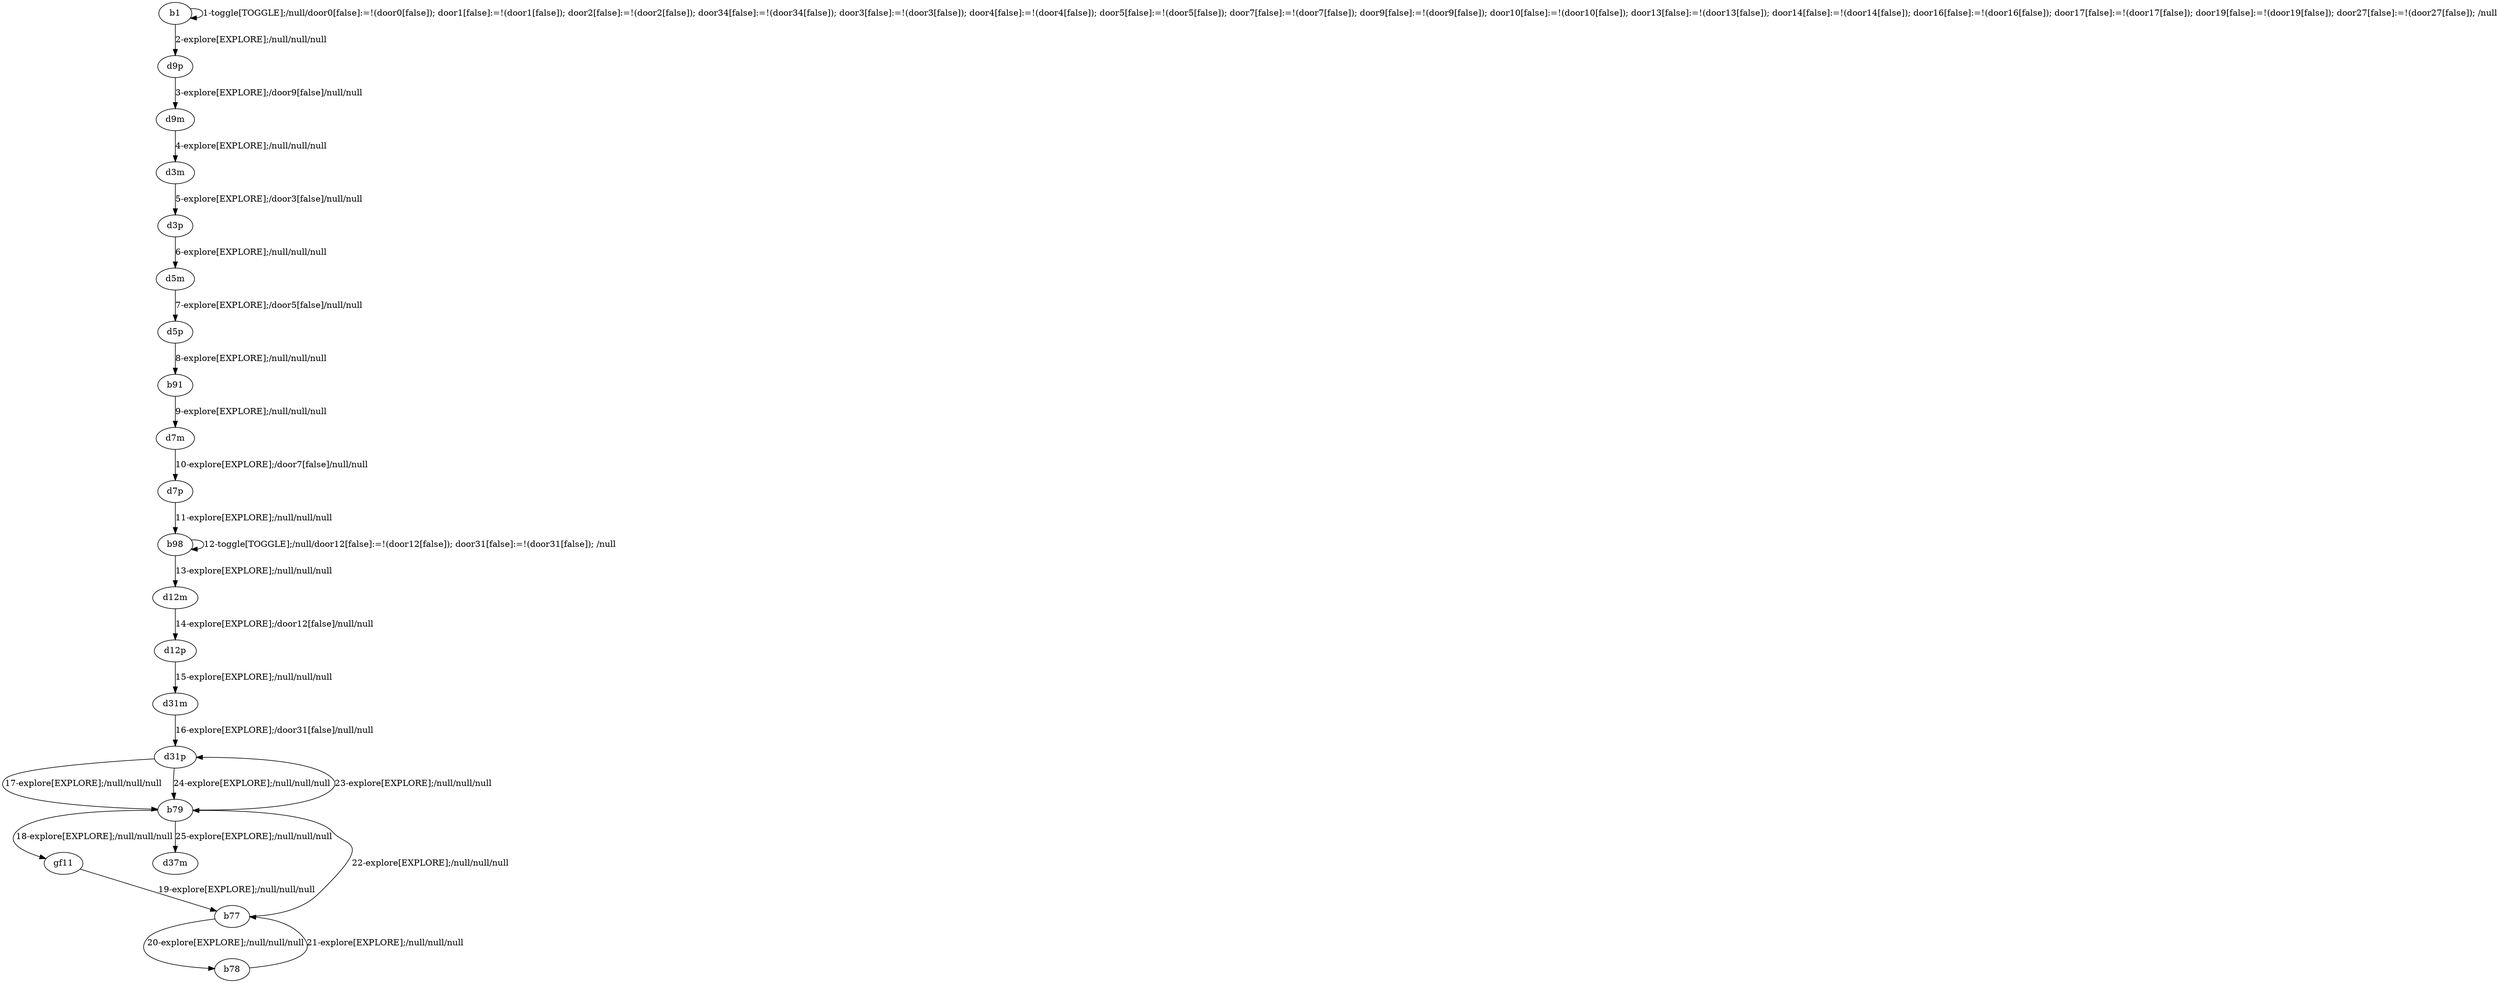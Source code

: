 # Total number of goals covered by this test: 3
# b77 --> b78
# gf11 --> b77
# b79 --> gf11

digraph g {
"b1" -> "b1" [label = "1-toggle[TOGGLE];/null/door0[false]:=!(door0[false]); door1[false]:=!(door1[false]); door2[false]:=!(door2[false]); door34[false]:=!(door34[false]); door3[false]:=!(door3[false]); door4[false]:=!(door4[false]); door5[false]:=!(door5[false]); door7[false]:=!(door7[false]); door9[false]:=!(door9[false]); door10[false]:=!(door10[false]); door13[false]:=!(door13[false]); door14[false]:=!(door14[false]); door16[false]:=!(door16[false]); door17[false]:=!(door17[false]); door19[false]:=!(door19[false]); door27[false]:=!(door27[false]); /null"];
"b1" -> "d9p" [label = "2-explore[EXPLORE];/null/null/null"];
"d9p" -> "d9m" [label = "3-explore[EXPLORE];/door9[false]/null/null"];
"d9m" -> "d3m" [label = "4-explore[EXPLORE];/null/null/null"];
"d3m" -> "d3p" [label = "5-explore[EXPLORE];/door3[false]/null/null"];
"d3p" -> "d5m" [label = "6-explore[EXPLORE];/null/null/null"];
"d5m" -> "d5p" [label = "7-explore[EXPLORE];/door5[false]/null/null"];
"d5p" -> "b91" [label = "8-explore[EXPLORE];/null/null/null"];
"b91" -> "d7m" [label = "9-explore[EXPLORE];/null/null/null"];
"d7m" -> "d7p" [label = "10-explore[EXPLORE];/door7[false]/null/null"];
"d7p" -> "b98" [label = "11-explore[EXPLORE];/null/null/null"];
"b98" -> "b98" [label = "12-toggle[TOGGLE];/null/door12[false]:=!(door12[false]); door31[false]:=!(door31[false]); /null"];
"b98" -> "d12m" [label = "13-explore[EXPLORE];/null/null/null"];
"d12m" -> "d12p" [label = "14-explore[EXPLORE];/door12[false]/null/null"];
"d12p" -> "d31m" [label = "15-explore[EXPLORE];/null/null/null"];
"d31m" -> "d31p" [label = "16-explore[EXPLORE];/door31[false]/null/null"];
"d31p" -> "b79" [label = "17-explore[EXPLORE];/null/null/null"];
"b79" -> "gf11" [label = "18-explore[EXPLORE];/null/null/null"];
"gf11" -> "b77" [label = "19-explore[EXPLORE];/null/null/null"];
"b77" -> "b78" [label = "20-explore[EXPLORE];/null/null/null"];
"b78" -> "b77" [label = "21-explore[EXPLORE];/null/null/null"];
"b77" -> "b79" [label = "22-explore[EXPLORE];/null/null/null"];
"b79" -> "d31p" [label = "23-explore[EXPLORE];/null/null/null"];
"d31p" -> "b79" [label = "24-explore[EXPLORE];/null/null/null"];
"b79" -> "d37m" [label = "25-explore[EXPLORE];/null/null/null"];
}